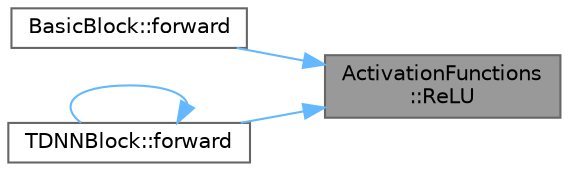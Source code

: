 digraph "ActivationFunctions::ReLU"
{
 // LATEX_PDF_SIZE
  bgcolor="transparent";
  edge [fontname=Helvetica,fontsize=10,labelfontname=Helvetica,labelfontsize=10];
  node [fontname=Helvetica,fontsize=10,shape=box,height=0.2,width=0.4];
  rankdir="RL";
  Node1 [id="Node000001",label="ActivationFunctions\l::ReLU",height=0.2,width=0.4,color="gray40", fillcolor="grey60", style="filled", fontcolor="black",tooltip="Perform ReLU It will edit the pointer content directly."];
  Node1 -> Node2 [id="edge1_Node000001_Node000002",dir="back",color="steelblue1",style="solid",tooltip=" "];
  Node2 [id="Node000002",label="BasicBlock::forward",height=0.2,width=0.4,color="grey40", fillcolor="white", style="filled",URL="$class_basic_block.html#a3bb0427e93a04936299e2363793028fd",tooltip="The forward function takes a 2D input array input of type T with dimensions [channel_in][input_width]..."];
  Node1 -> Node3 [id="edge2_Node000001_Node000003",dir="back",color="steelblue1",style="solid",tooltip=" "];
  Node3 [id="Node000003",label="TDNNBlock::forward",height=0.2,width=0.4,color="grey40", fillcolor="white", style="filled",URL="$class_t_d_n_n_block.html#a9264f88964e923fe15f1f5b60052eadc",tooltip="Perform forward feed."];
  Node3 -> Node3 [id="edge3_Node000003_Node000003",dir="back",color="steelblue1",style="solid",tooltip=" "];
}

